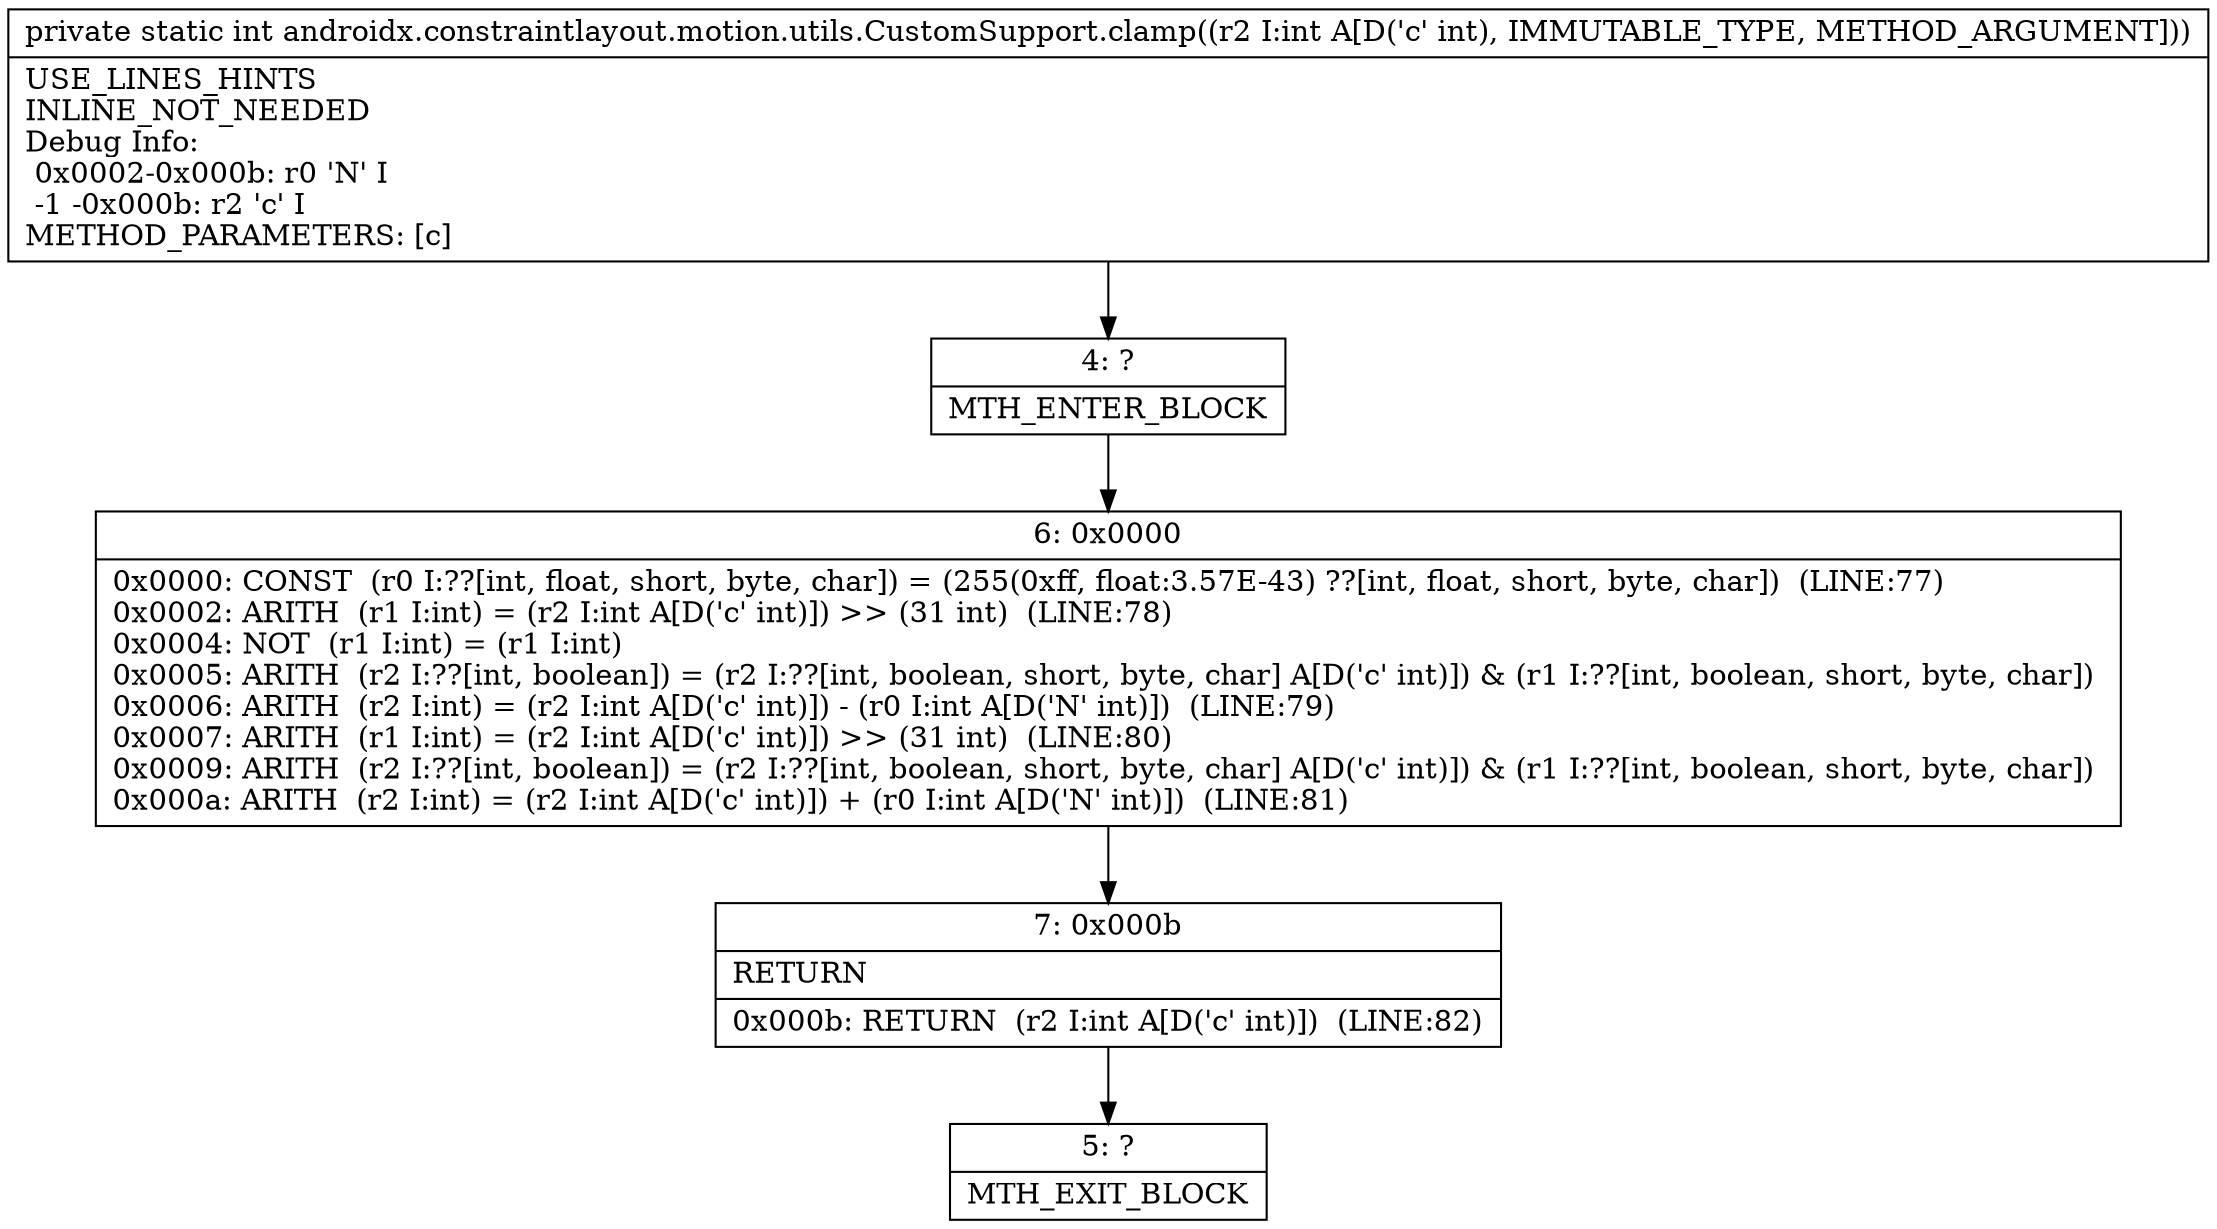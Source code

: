 digraph "CFG forandroidx.constraintlayout.motion.utils.CustomSupport.clamp(I)I" {
Node_4 [shape=record,label="{4\:\ ?|MTH_ENTER_BLOCK\l}"];
Node_6 [shape=record,label="{6\:\ 0x0000|0x0000: CONST  (r0 I:??[int, float, short, byte, char]) = (255(0xff, float:3.57E\-43) ??[int, float, short, byte, char])  (LINE:77)\l0x0002: ARITH  (r1 I:int) = (r2 I:int A[D('c' int)]) \>\> (31 int)  (LINE:78)\l0x0004: NOT  (r1 I:int) = (r1 I:int) \l0x0005: ARITH  (r2 I:??[int, boolean]) = (r2 I:??[int, boolean, short, byte, char] A[D('c' int)]) & (r1 I:??[int, boolean, short, byte, char]) \l0x0006: ARITH  (r2 I:int) = (r2 I:int A[D('c' int)]) \- (r0 I:int A[D('N' int)])  (LINE:79)\l0x0007: ARITH  (r1 I:int) = (r2 I:int A[D('c' int)]) \>\> (31 int)  (LINE:80)\l0x0009: ARITH  (r2 I:??[int, boolean]) = (r2 I:??[int, boolean, short, byte, char] A[D('c' int)]) & (r1 I:??[int, boolean, short, byte, char]) \l0x000a: ARITH  (r2 I:int) = (r2 I:int A[D('c' int)]) + (r0 I:int A[D('N' int)])  (LINE:81)\l}"];
Node_7 [shape=record,label="{7\:\ 0x000b|RETURN\l|0x000b: RETURN  (r2 I:int A[D('c' int)])  (LINE:82)\l}"];
Node_5 [shape=record,label="{5\:\ ?|MTH_EXIT_BLOCK\l}"];
MethodNode[shape=record,label="{private static int androidx.constraintlayout.motion.utils.CustomSupport.clamp((r2 I:int A[D('c' int), IMMUTABLE_TYPE, METHOD_ARGUMENT]))  | USE_LINES_HINTS\lINLINE_NOT_NEEDED\lDebug Info:\l  0x0002\-0x000b: r0 'N' I\l  \-1 \-0x000b: r2 'c' I\lMETHOD_PARAMETERS: [c]\l}"];
MethodNode -> Node_4;Node_4 -> Node_6;
Node_6 -> Node_7;
Node_7 -> Node_5;
}

